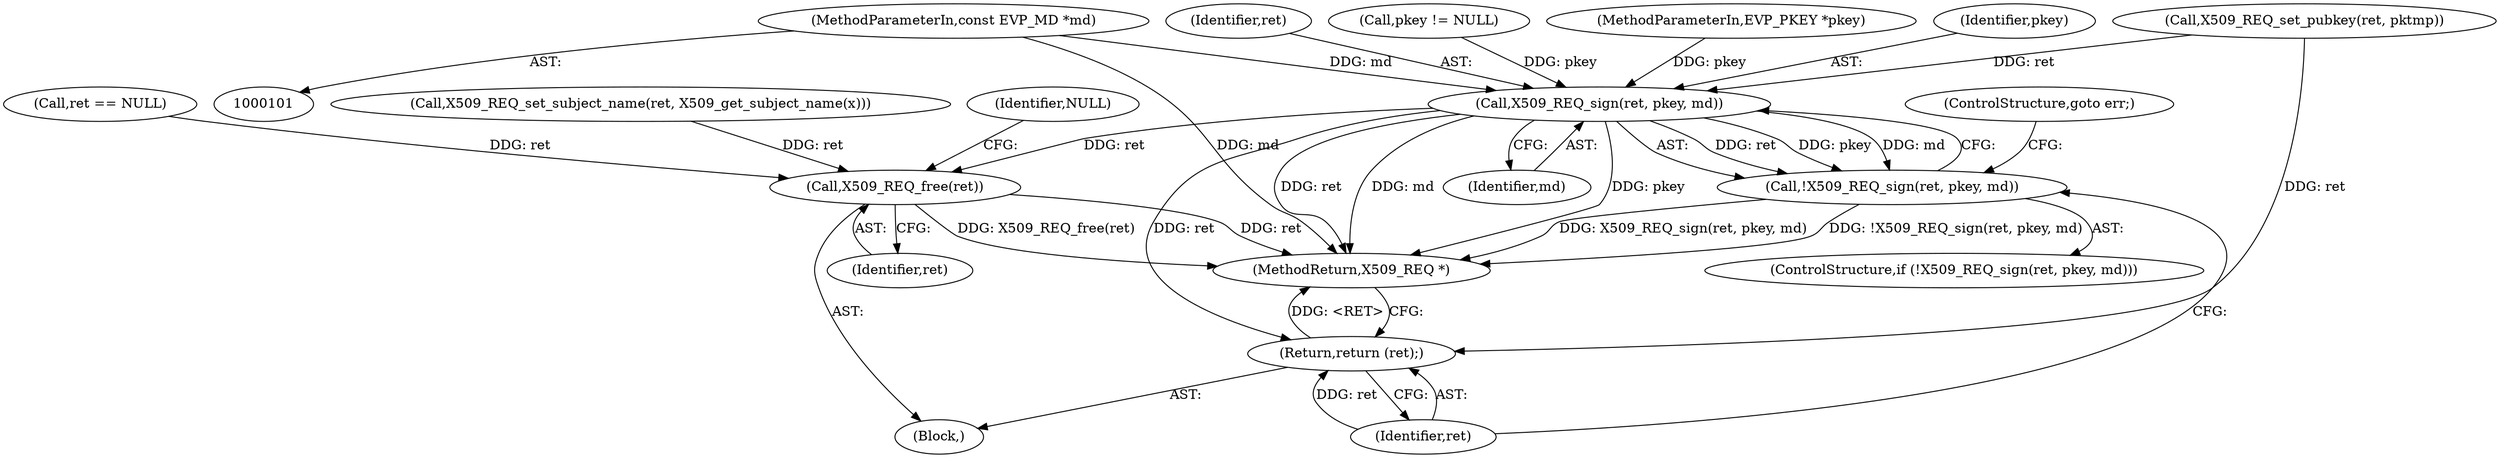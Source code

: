 digraph "0_openssl_28a00bcd8e318da18031b2ac8778c64147cd54f9@pointer" {
"1000104" [label="(MethodParameterIn,const EVP_MD *md)"];
"1000195" [label="(Call,X509_REQ_sign(ret, pkey, md))"];
"1000194" [label="(Call,!X509_REQ_sign(ret, pkey, md))"];
"1000200" [label="(Return,return (ret);)"];
"1000203" [label="(Call,X509_REQ_free(ret))"];
"1000180" [label="(Call,X509_REQ_set_pubkey(ret, pktmp))"];
"1000201" [label="(Identifier,ret)"];
"1000114" [label="(Call,ret == NULL)"];
"1000104" [label="(MethodParameterIn,const EVP_MD *md)"];
"1000193" [label="(ControlStructure,if (!X509_REQ_sign(ret, pkey, md)))"];
"1000204" [label="(Identifier,ret)"];
"1000199" [label="(ControlStructure,goto err;)"];
"1000196" [label="(Identifier,ret)"];
"1000189" [label="(Call,pkey != NULL)"];
"1000195" [label="(Call,X509_REQ_sign(ret, pkey, md))"];
"1000198" [label="(Identifier,md)"];
"1000200" [label="(Return,return (ret);)"];
"1000164" [label="(Call,X509_REQ_set_subject_name(ret, X509_get_subject_name(x)))"];
"1000103" [label="(MethodParameterIn,EVP_PKEY *pkey)"];
"1000207" [label="(MethodReturn,X509_REQ *)"];
"1000203" [label="(Call,X509_REQ_free(ret))"];
"1000194" [label="(Call,!X509_REQ_sign(ret, pkey, md))"];
"1000197" [label="(Identifier,pkey)"];
"1000105" [label="(Block,)"];
"1000206" [label="(Identifier,NULL)"];
"1000104" -> "1000101"  [label="AST: "];
"1000104" -> "1000207"  [label="DDG: md"];
"1000104" -> "1000195"  [label="DDG: md"];
"1000195" -> "1000194"  [label="AST: "];
"1000195" -> "1000198"  [label="CFG: "];
"1000196" -> "1000195"  [label="AST: "];
"1000197" -> "1000195"  [label="AST: "];
"1000198" -> "1000195"  [label="AST: "];
"1000194" -> "1000195"  [label="CFG: "];
"1000195" -> "1000207"  [label="DDG: pkey"];
"1000195" -> "1000207"  [label="DDG: ret"];
"1000195" -> "1000207"  [label="DDG: md"];
"1000195" -> "1000194"  [label="DDG: ret"];
"1000195" -> "1000194"  [label="DDG: pkey"];
"1000195" -> "1000194"  [label="DDG: md"];
"1000180" -> "1000195"  [label="DDG: ret"];
"1000189" -> "1000195"  [label="DDG: pkey"];
"1000103" -> "1000195"  [label="DDG: pkey"];
"1000195" -> "1000200"  [label="DDG: ret"];
"1000195" -> "1000203"  [label="DDG: ret"];
"1000194" -> "1000193"  [label="AST: "];
"1000199" -> "1000194"  [label="CFG: "];
"1000201" -> "1000194"  [label="CFG: "];
"1000194" -> "1000207"  [label="DDG: !X509_REQ_sign(ret, pkey, md)"];
"1000194" -> "1000207"  [label="DDG: X509_REQ_sign(ret, pkey, md)"];
"1000200" -> "1000105"  [label="AST: "];
"1000200" -> "1000201"  [label="CFG: "];
"1000201" -> "1000200"  [label="AST: "];
"1000207" -> "1000200"  [label="CFG: "];
"1000200" -> "1000207"  [label="DDG: <RET>"];
"1000201" -> "1000200"  [label="DDG: ret"];
"1000180" -> "1000200"  [label="DDG: ret"];
"1000203" -> "1000105"  [label="AST: "];
"1000203" -> "1000204"  [label="CFG: "];
"1000204" -> "1000203"  [label="AST: "];
"1000206" -> "1000203"  [label="CFG: "];
"1000203" -> "1000207"  [label="DDG: X509_REQ_free(ret)"];
"1000203" -> "1000207"  [label="DDG: ret"];
"1000114" -> "1000203"  [label="DDG: ret"];
"1000164" -> "1000203"  [label="DDG: ret"];
}
